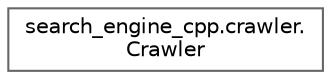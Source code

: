 digraph "Graphical Class Hierarchy"
{
 // LATEX_PDF_SIZE
  bgcolor="transparent";
  edge [fontname=Helvetica,fontsize=10,labelfontname=Helvetica,labelfontsize=10];
  node [fontname=Helvetica,fontsize=10,shape=box,height=0.2,width=0.4];
  rankdir="LR";
  Node0 [id="Node000000",label="search_engine_cpp.crawler.\lCrawler",height=0.2,width=0.4,color="grey40", fillcolor="white", style="filled",URL="$classsearch__engine__cpp_1_1crawler_1_1Crawler.html",tooltip=" "];
}
